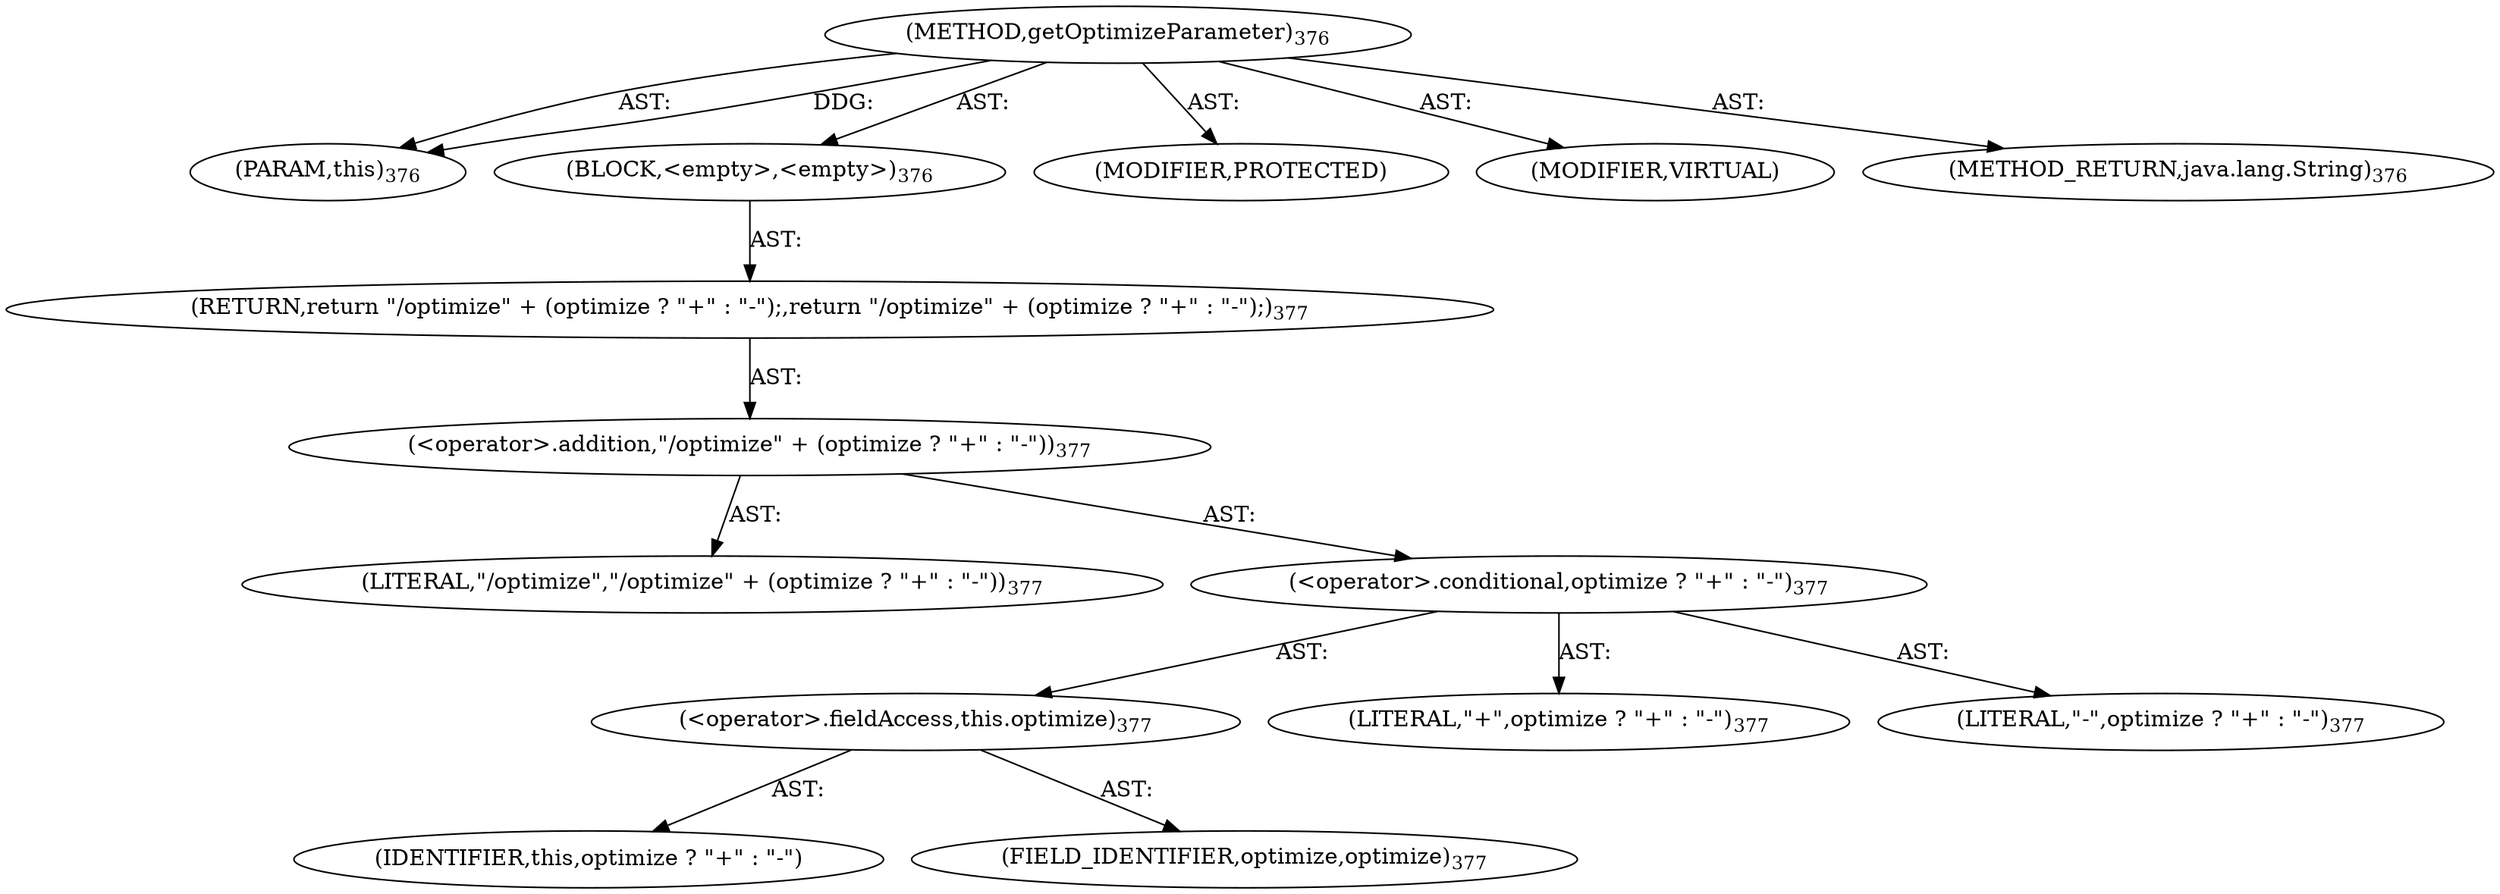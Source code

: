 digraph "getOptimizeParameter" {  
"111669149708" [label = <(METHOD,getOptimizeParameter)<SUB>376</SUB>> ]
"115964117028" [label = <(PARAM,this)<SUB>376</SUB>> ]
"25769803794" [label = <(BLOCK,&lt;empty&gt;,&lt;empty&gt;)<SUB>376</SUB>> ]
"146028888072" [label = <(RETURN,return &quot;/optimize&quot; + (optimize ? &quot;+&quot; : &quot;-&quot;);,return &quot;/optimize&quot; + (optimize ? &quot;+&quot; : &quot;-&quot;);)<SUB>377</SUB>> ]
"30064771162" [label = <(&lt;operator&gt;.addition,&quot;/optimize&quot; + (optimize ? &quot;+&quot; : &quot;-&quot;))<SUB>377</SUB>> ]
"90194313240" [label = <(LITERAL,&quot;/optimize&quot;,&quot;/optimize&quot; + (optimize ? &quot;+&quot; : &quot;-&quot;))<SUB>377</SUB>> ]
"30064771163" [label = <(&lt;operator&gt;.conditional,optimize ? &quot;+&quot; : &quot;-&quot;)<SUB>377</SUB>> ]
"30064771164" [label = <(&lt;operator&gt;.fieldAccess,this.optimize)<SUB>377</SUB>> ]
"68719476836" [label = <(IDENTIFIER,this,optimize ? &quot;+&quot; : &quot;-&quot;)> ]
"55834574885" [label = <(FIELD_IDENTIFIER,optimize,optimize)<SUB>377</SUB>> ]
"90194313241" [label = <(LITERAL,&quot;+&quot;,optimize ? &quot;+&quot; : &quot;-&quot;)<SUB>377</SUB>> ]
"90194313242" [label = <(LITERAL,&quot;-&quot;,optimize ? &quot;+&quot; : &quot;-&quot;)<SUB>377</SUB>> ]
"133143986223" [label = <(MODIFIER,PROTECTED)> ]
"133143986224" [label = <(MODIFIER,VIRTUAL)> ]
"128849018892" [label = <(METHOD_RETURN,java.lang.String)<SUB>376</SUB>> ]
  "111669149708" -> "115964117028"  [ label = "AST: "] 
  "111669149708" -> "25769803794"  [ label = "AST: "] 
  "111669149708" -> "133143986223"  [ label = "AST: "] 
  "111669149708" -> "133143986224"  [ label = "AST: "] 
  "111669149708" -> "128849018892"  [ label = "AST: "] 
  "25769803794" -> "146028888072"  [ label = "AST: "] 
  "146028888072" -> "30064771162"  [ label = "AST: "] 
  "30064771162" -> "90194313240"  [ label = "AST: "] 
  "30064771162" -> "30064771163"  [ label = "AST: "] 
  "30064771163" -> "30064771164"  [ label = "AST: "] 
  "30064771163" -> "90194313241"  [ label = "AST: "] 
  "30064771163" -> "90194313242"  [ label = "AST: "] 
  "30064771164" -> "68719476836"  [ label = "AST: "] 
  "30064771164" -> "55834574885"  [ label = "AST: "] 
  "111669149708" -> "115964117028"  [ label = "DDG: "] 
}
